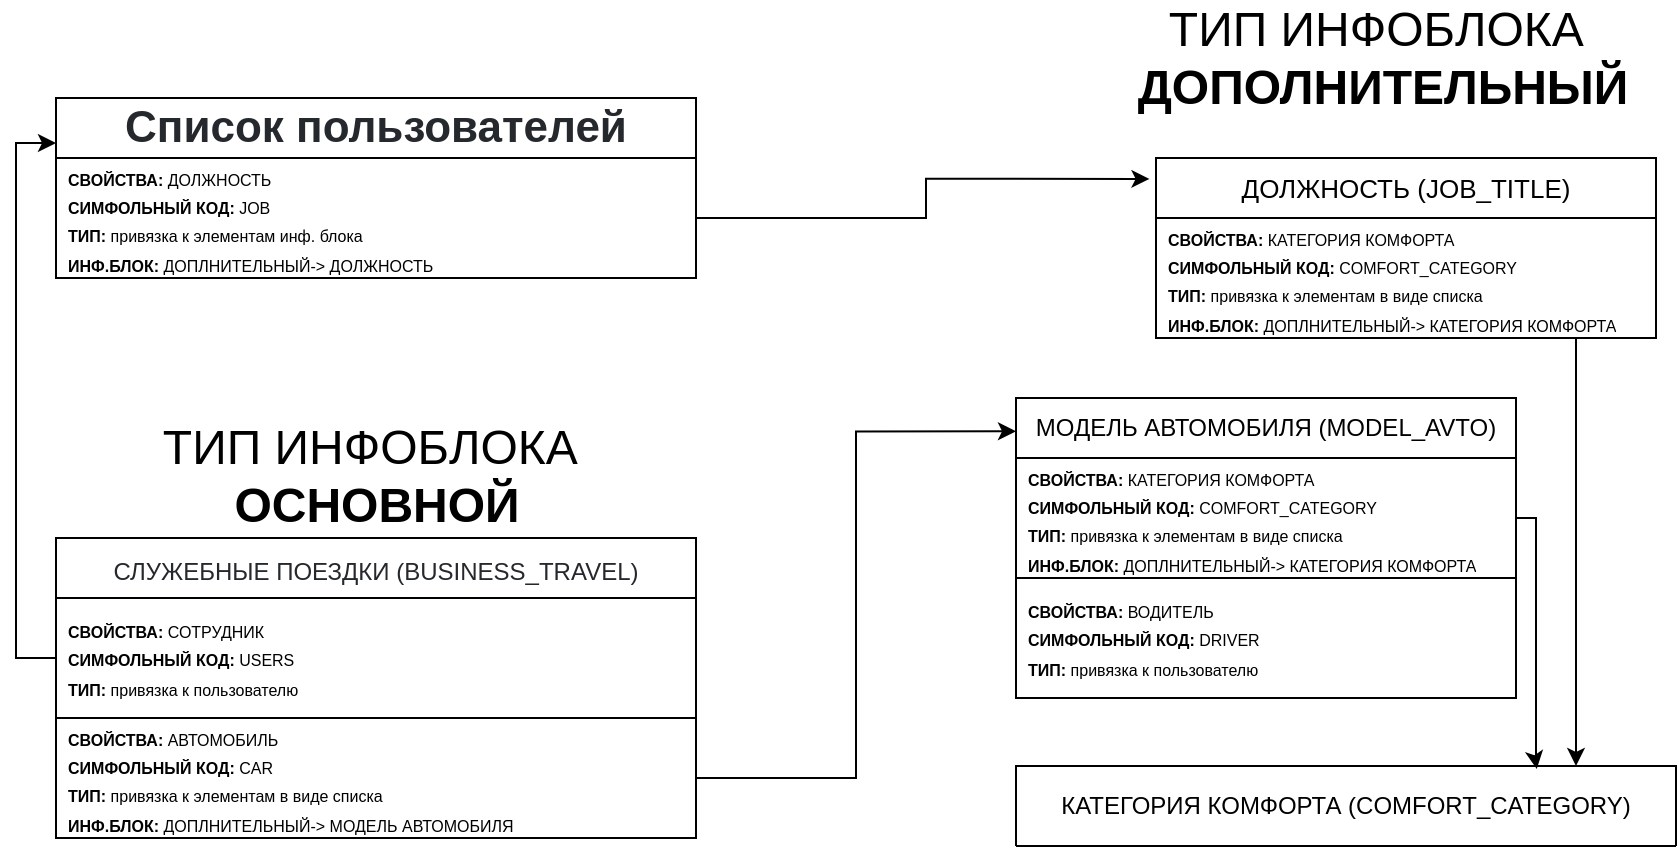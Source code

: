 <mxfile version="20.8.16" type="device"><diagram id="R2lEEEUBdFMjLlhIrx00" name="Page-1"><mxGraphModel dx="1036" dy="606" grid="1" gridSize="10" guides="1" tooltips="1" connect="1" arrows="1" fold="1" page="1" pageScale="1" pageWidth="1169" pageHeight="827" math="0" shadow="0" extFonts="Permanent Marker^https://fonts.googleapis.com/css?family=Permanent+Marker"><root><mxCell id="0"/><mxCell id="1" parent="0"/><mxCell id="omjsX61pZZrhPhR6rh6o-9" value="&lt;span style=&quot;font-weight: normal;&quot;&gt;ТИП ИНФОБЛОКА&lt;/span&gt;&amp;nbsp;&lt;br&gt;ДОПОЛНИТЕЛЬНЫЙ" style="text;strokeColor=none;fillColor=none;html=1;fontSize=24;fontStyle=1;verticalAlign=middle;align=center;" parent="1" vertex="1"><mxGeometry x="770" y="200" width="165" height="40" as="geometry"/></mxCell><mxCell id="omjsX61pZZrhPhR6rh6o-11" value="&lt;h1 style=&quot;color: rgb(37, 40, 44); margin: 10px 0px 15px; font-size: 22px; padding: 0px; text-shadow: white 0px 1px; font-family: &amp;quot;Helvetica Neue&amp;quot;, Helvetica, Arial, sans-serif; text-align: start;&quot; id=&quot;adm-title&quot; class=&quot;adm-title&quot;&gt;Список пользователей&lt;/h1&gt;" style="swimlane;fontStyle=0;childLayout=stackLayout;horizontal=1;startSize=30;horizontalStack=0;resizeParent=1;resizeParentMax=0;resizeLast=0;collapsible=1;marginBottom=0;whiteSpace=wrap;html=1;" parent="1" vertex="1"><mxGeometry x="190" y="240" width="320" height="90" as="geometry"/></mxCell><mxCell id="omjsX61pZZrhPhR6rh6o-12" value="&lt;font style=&quot;font-size: 8px;&quot;&gt;&lt;b&gt;СВОЙСТВА:&lt;/b&gt; ДОЛЖНОСТЬ &lt;br&gt;&lt;b&gt;СИМФОЛЬНЫЙ КОД:&lt;/b&gt; JOB&lt;br&gt;&lt;font style=&quot;font-size: 8px;&quot;&gt;&lt;b&gt;ТИП:&lt;/b&gt; привязка к элементам инф. блока&lt;br&gt;&lt;b&gt;ИНФ.БЛОК:&lt;/b&gt; ДОПЛНИТЕЛЬНЫЙ-&amp;gt; ДОЛЖНОСТЬ&lt;br&gt;&lt;/font&gt;&lt;/font&gt;" style="text;strokeColor=default;fillColor=none;align=left;verticalAlign=middle;spacingLeft=4;spacingRight=4;overflow=hidden;points=[[0,0.5],[1,0.5]];portConstraint=eastwest;rotatable=0;whiteSpace=wrap;html=1;" parent="omjsX61pZZrhPhR6rh6o-11" vertex="1"><mxGeometry y="30" width="320" height="60" as="geometry"/></mxCell><mxCell id="omjsX61pZZrhPhR6rh6o-31" value="ДОЛЖНОСТЬ (JOB_TITLE)" style="swimlane;fontStyle=0;childLayout=stackLayout;horizontal=1;startSize=30;horizontalStack=0;resizeParent=1;resizeParentMax=0;resizeLast=0;collapsible=1;marginBottom=0;whiteSpace=wrap;html=1;fontSize=13;" parent="1" vertex="1"><mxGeometry x="740" y="270" width="250" height="90" as="geometry"/></mxCell><mxCell id="omjsX61pZZrhPhR6rh6o-32" value="&lt;font style=&quot;font-size: 8px;&quot;&gt;&lt;b&gt;СВОЙСТВА:&lt;/b&gt; КАТЕГОРИЯ КОМФОРТА &lt;br&gt;&lt;b&gt;СИМФОЛЬНЫЙ КОД:&lt;/b&gt; COMFORT_CATEGORY&lt;br&gt;&lt;font style=&quot;font-size: 8px;&quot;&gt;&lt;b&gt;ТИП:&lt;/b&gt; привязка к элементам в виде списка&lt;br&gt;&lt;b&gt;ИНФ.БЛОК:&lt;/b&gt; ДОПЛНИТЕЛЬНЫЙ-&amp;gt; КАТЕГОРИЯ КОМФОРТА&lt;br&gt;&lt;/font&gt;&lt;/font&gt;" style="text;strokeColor=default;fillColor=none;align=left;verticalAlign=middle;spacingLeft=4;spacingRight=4;overflow=hidden;points=[[0,0.5],[1,0.5]];portConstraint=eastwest;rotatable=0;whiteSpace=wrap;html=1;" parent="omjsX61pZZrhPhR6rh6o-31" vertex="1"><mxGeometry y="30" width="250" height="60" as="geometry"/></mxCell><mxCell id="omjsX61pZZrhPhR6rh6o-34" value="МОДЕЛЬ АВТОМОБИЛЯ (MODEL_AVTO)" style="swimlane;fontStyle=0;childLayout=stackLayout;horizontal=1;startSize=30;horizontalStack=0;resizeParent=1;resizeParentMax=0;resizeLast=0;collapsible=1;marginBottom=0;whiteSpace=wrap;html=1;" parent="1" vertex="1"><mxGeometry x="670" y="390" width="250" height="150" as="geometry"/></mxCell><mxCell id="omjsX61pZZrhPhR6rh6o-35" value="&lt;font style=&quot;font-size: 8px;&quot;&gt;&lt;b&gt;СВОЙСТВА:&lt;/b&gt; КАТЕГОРИЯ КОМФОРТА &lt;br&gt;&lt;b&gt;СИМФОЛЬНЫЙ КОД:&lt;/b&gt; COMFORT_CATEGORY&lt;br&gt;&lt;font style=&quot;font-size: 8px;&quot;&gt;&lt;b&gt;ТИП:&lt;/b&gt; привязка к элементам в виде списка&lt;br&gt;&lt;b&gt;ИНФ.БЛОК:&lt;/b&gt; ДОПЛНИТЕЛЬНЫЙ-&amp;gt; КАТЕГОРИЯ КОМФОРТА&lt;br&gt;&lt;/font&gt;&lt;/font&gt;" style="text;strokeColor=default;fillColor=none;align=left;verticalAlign=middle;spacingLeft=4;spacingRight=4;overflow=hidden;points=[[0,0.5],[1,0.5]];portConstraint=eastwest;rotatable=0;whiteSpace=wrap;html=1;" parent="omjsX61pZZrhPhR6rh6o-34" vertex="1"><mxGeometry y="30" width="250" height="60" as="geometry"/></mxCell><mxCell id="oKNkmez-DRCnOjFgNsz2-11" value="&lt;font style=&quot;font-size: 8px;&quot;&gt;&lt;b&gt;СВОЙСТВА:&lt;/b&gt; ВОДИТЕЛЬ &lt;br&gt;&lt;b&gt;СИМФОЛЬНЫЙ КОД:&lt;/b&gt; DRIVER&lt;br&gt;&lt;font style=&quot;font-size: 8px;&quot;&gt;&lt;b&gt;ТИП:&lt;/b&gt;&amp;nbsp;привязка к пользователю&lt;br&gt;&lt;/font&gt;&lt;/font&gt;" style="text;strokeColor=default;fillColor=none;align=left;verticalAlign=middle;spacingLeft=4;spacingRight=4;overflow=hidden;points=[[0,0.5],[1,0.5]];portConstraint=eastwest;rotatable=0;whiteSpace=wrap;html=1;" vertex="1" parent="omjsX61pZZrhPhR6rh6o-34"><mxGeometry y="90" width="250" height="60" as="geometry"/></mxCell><mxCell id="omjsX61pZZrhPhR6rh6o-37" style="edgeStyle=orthogonalEdgeStyle;rounded=0;orthogonalLoop=1;jettySize=auto;html=1;strokeColor=default;fontSize=8;entryX=-0.013;entryY=0.116;entryDx=0;entryDy=0;entryPerimeter=0;" parent="1" source="omjsX61pZZrhPhR6rh6o-12" target="omjsX61pZZrhPhR6rh6o-31" edge="1"><mxGeometry relative="1" as="geometry"><mxPoint x="710" y="320" as="targetPoint"/></mxGeometry></mxCell><mxCell id="omjsX61pZZrhPhR6rh6o-39" value="КАТЕГОРИЯ КОМФОРТА (COMFORT_CATEGORY)" style="swimlane;fontStyle=0;childLayout=stackLayout;horizontal=1;startSize=40;horizontalStack=0;resizeParent=1;resizeParentMax=0;resizeLast=0;collapsible=1;marginBottom=0;whiteSpace=wrap;html=1;" parent="1" vertex="1" collapsed="1"><mxGeometry x="670" y="574" width="330" height="40" as="geometry"><mxRectangle x="810" y="410" width="250" height="100" as="alternateBounds"/></mxGeometry></mxCell><mxCell id="omjsX61pZZrhPhR6rh6o-47" style="edgeStyle=orthogonalEdgeStyle;rounded=0;orthogonalLoop=1;jettySize=auto;html=1;strokeColor=default;fontSize=8;" parent="1" source="omjsX61pZZrhPhR6rh6o-32" target="omjsX61pZZrhPhR6rh6o-39" edge="1"><mxGeometry relative="1" as="geometry"><Array as="points"><mxPoint x="950" y="490"/><mxPoint x="950" y="490"/></Array></mxGeometry></mxCell><mxCell id="oKNkmez-DRCnOjFgNsz2-1" value="&lt;span style=&quot;font-weight: normal;&quot;&gt;ТИП ИНФОБЛОКА&lt;/span&gt;&amp;nbsp;&lt;br&gt;ОСНОВНОЙ" style="text;strokeColor=none;fillColor=none;html=1;fontSize=24;fontStyle=1;verticalAlign=middle;align=center;" vertex="1" parent="1"><mxGeometry x="267.5" y="409" width="165" height="40" as="geometry"/></mxCell><mxCell id="oKNkmez-DRCnOjFgNsz2-4" value="&lt;h1 style=&quot;color: rgb(37, 40, 44); margin: 10px 0px 15px; padding: 0px; text-shadow: white 0px 1px; text-align: start;&quot; id=&quot;adm-title&quot; class=&quot;adm-title&quot;&gt;&lt;font style=&quot;font-size: 12px; font-weight: normal;&quot;&gt;СЛУЖЕБНЫЕ ПОЕЗДКИ (BUSINESS_TRAVEL)&lt;/font&gt;&lt;/h1&gt;" style="swimlane;fontStyle=0;childLayout=stackLayout;horizontal=1;startSize=30;horizontalStack=0;resizeParent=1;resizeParentMax=0;resizeLast=0;collapsible=1;marginBottom=0;whiteSpace=wrap;html=1;" vertex="1" parent="1"><mxGeometry x="190" y="460" width="320" height="150" as="geometry"/></mxCell><mxCell id="oKNkmez-DRCnOjFgNsz2-5" value="&lt;font style=&quot;font-size: 8px;&quot;&gt;&lt;b&gt;СВОЙСТВА:&lt;/b&gt; СОТРУДНИК &lt;br&gt;&lt;b&gt;СИМФОЛЬНЫЙ КОД:&lt;/b&gt; USERS&lt;br&gt;&lt;font style=&quot;font-size: 8px;&quot;&gt;&lt;b&gt;ТИП:&lt;/b&gt; привязка к пользователю&lt;br&gt;&lt;/font&gt;&lt;/font&gt;" style="text;strokeColor=default;fillColor=none;align=left;verticalAlign=middle;spacingLeft=4;spacingRight=4;overflow=hidden;points=[[0,0.5],[1,0.5]];portConstraint=eastwest;rotatable=0;whiteSpace=wrap;html=1;" vertex="1" parent="oKNkmez-DRCnOjFgNsz2-4"><mxGeometry y="30" width="320" height="60" as="geometry"/></mxCell><mxCell id="oKNkmez-DRCnOjFgNsz2-6" value="&lt;font style=&quot;font-size: 8px;&quot;&gt;&lt;b&gt;СВОЙСТВА:&lt;/b&gt; АВТОМОБИЛЬ &lt;br&gt;&lt;b&gt;СИМФОЛЬНЫЙ КОД:&lt;/b&gt; CAR&lt;br&gt;&lt;font style=&quot;font-size: 8px;&quot;&gt;&lt;b&gt;ТИП:&lt;/b&gt; привязка к элементам в виде списка&lt;br&gt;&lt;b&gt;ИНФ.БЛОК:&lt;/b&gt; ДОПЛНИТЕЛЬНЫЙ-&amp;gt; МОДЕЛЬ АВТОМОБИЛЯ&lt;br&gt;&lt;/font&gt;&lt;/font&gt;" style="text;strokeColor=default;fillColor=none;align=left;verticalAlign=middle;spacingLeft=4;spacingRight=4;overflow=hidden;points=[[0,0.5],[1,0.5]];portConstraint=eastwest;rotatable=0;whiteSpace=wrap;html=1;" vertex="1" parent="oKNkmez-DRCnOjFgNsz2-4"><mxGeometry y="90" width="320" height="60" as="geometry"/></mxCell><mxCell id="oKNkmez-DRCnOjFgNsz2-7" style="edgeStyle=orthogonalEdgeStyle;rounded=0;orthogonalLoop=1;jettySize=auto;html=1;entryX=0;entryY=0.25;entryDx=0;entryDy=0;fontFamily=Helvetica;fontSize=12;" edge="1" parent="1" source="oKNkmez-DRCnOjFgNsz2-5" target="omjsX61pZZrhPhR6rh6o-11"><mxGeometry relative="1" as="geometry"/></mxCell><mxCell id="oKNkmez-DRCnOjFgNsz2-8" style="edgeStyle=orthogonalEdgeStyle;rounded=0;orthogonalLoop=1;jettySize=auto;html=1;entryX=0;entryY=0.111;entryDx=0;entryDy=0;entryPerimeter=0;fontFamily=Helvetica;fontSize=12;" edge="1" parent="1" source="oKNkmez-DRCnOjFgNsz2-6" target="omjsX61pZZrhPhR6rh6o-34"><mxGeometry relative="1" as="geometry"/></mxCell><mxCell id="oKNkmez-DRCnOjFgNsz2-12" style="edgeStyle=orthogonalEdgeStyle;rounded=0;orthogonalLoop=1;jettySize=auto;html=1;entryX=0.789;entryY=0.037;entryDx=0;entryDy=0;entryPerimeter=0;fontFamily=Helvetica;fontSize=12;" edge="1" parent="1" source="omjsX61pZZrhPhR6rh6o-35" target="omjsX61pZZrhPhR6rh6o-39"><mxGeometry relative="1" as="geometry"><Array as="points"><mxPoint x="930" y="450"/><mxPoint x="930" y="573"/></Array></mxGeometry></mxCell></root></mxGraphModel></diagram></mxfile>